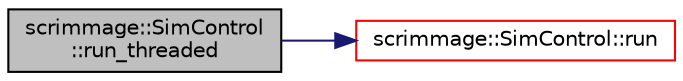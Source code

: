 digraph "scrimmage::SimControl::run_threaded"
{
 // LATEX_PDF_SIZE
  edge [fontname="Helvetica",fontsize="10",labelfontname="Helvetica",labelfontsize="10"];
  node [fontname="Helvetica",fontsize="10",shape=record];
  rankdir="LR";
  Node1 [label="scrimmage::SimControl\l::run_threaded",height=0.2,width=0.4,color="black", fillcolor="grey75", style="filled", fontcolor="black",tooltip="Runs the scrimmage simulation in a separate thread."];
  Node1 -> Node2 [color="midnightblue",fontsize="10",style="solid",fontname="Helvetica"];
  Node2 [label="scrimmage::SimControl::run",height=0.2,width=0.4,color="red", fillcolor="white", style="filled",URL="$classscrimmage_1_1SimControl.html#ad39e6609b7da388cd2f2004c3517ddc4",tooltip="Runs the scrimmage simulation in the current thread."];
}
